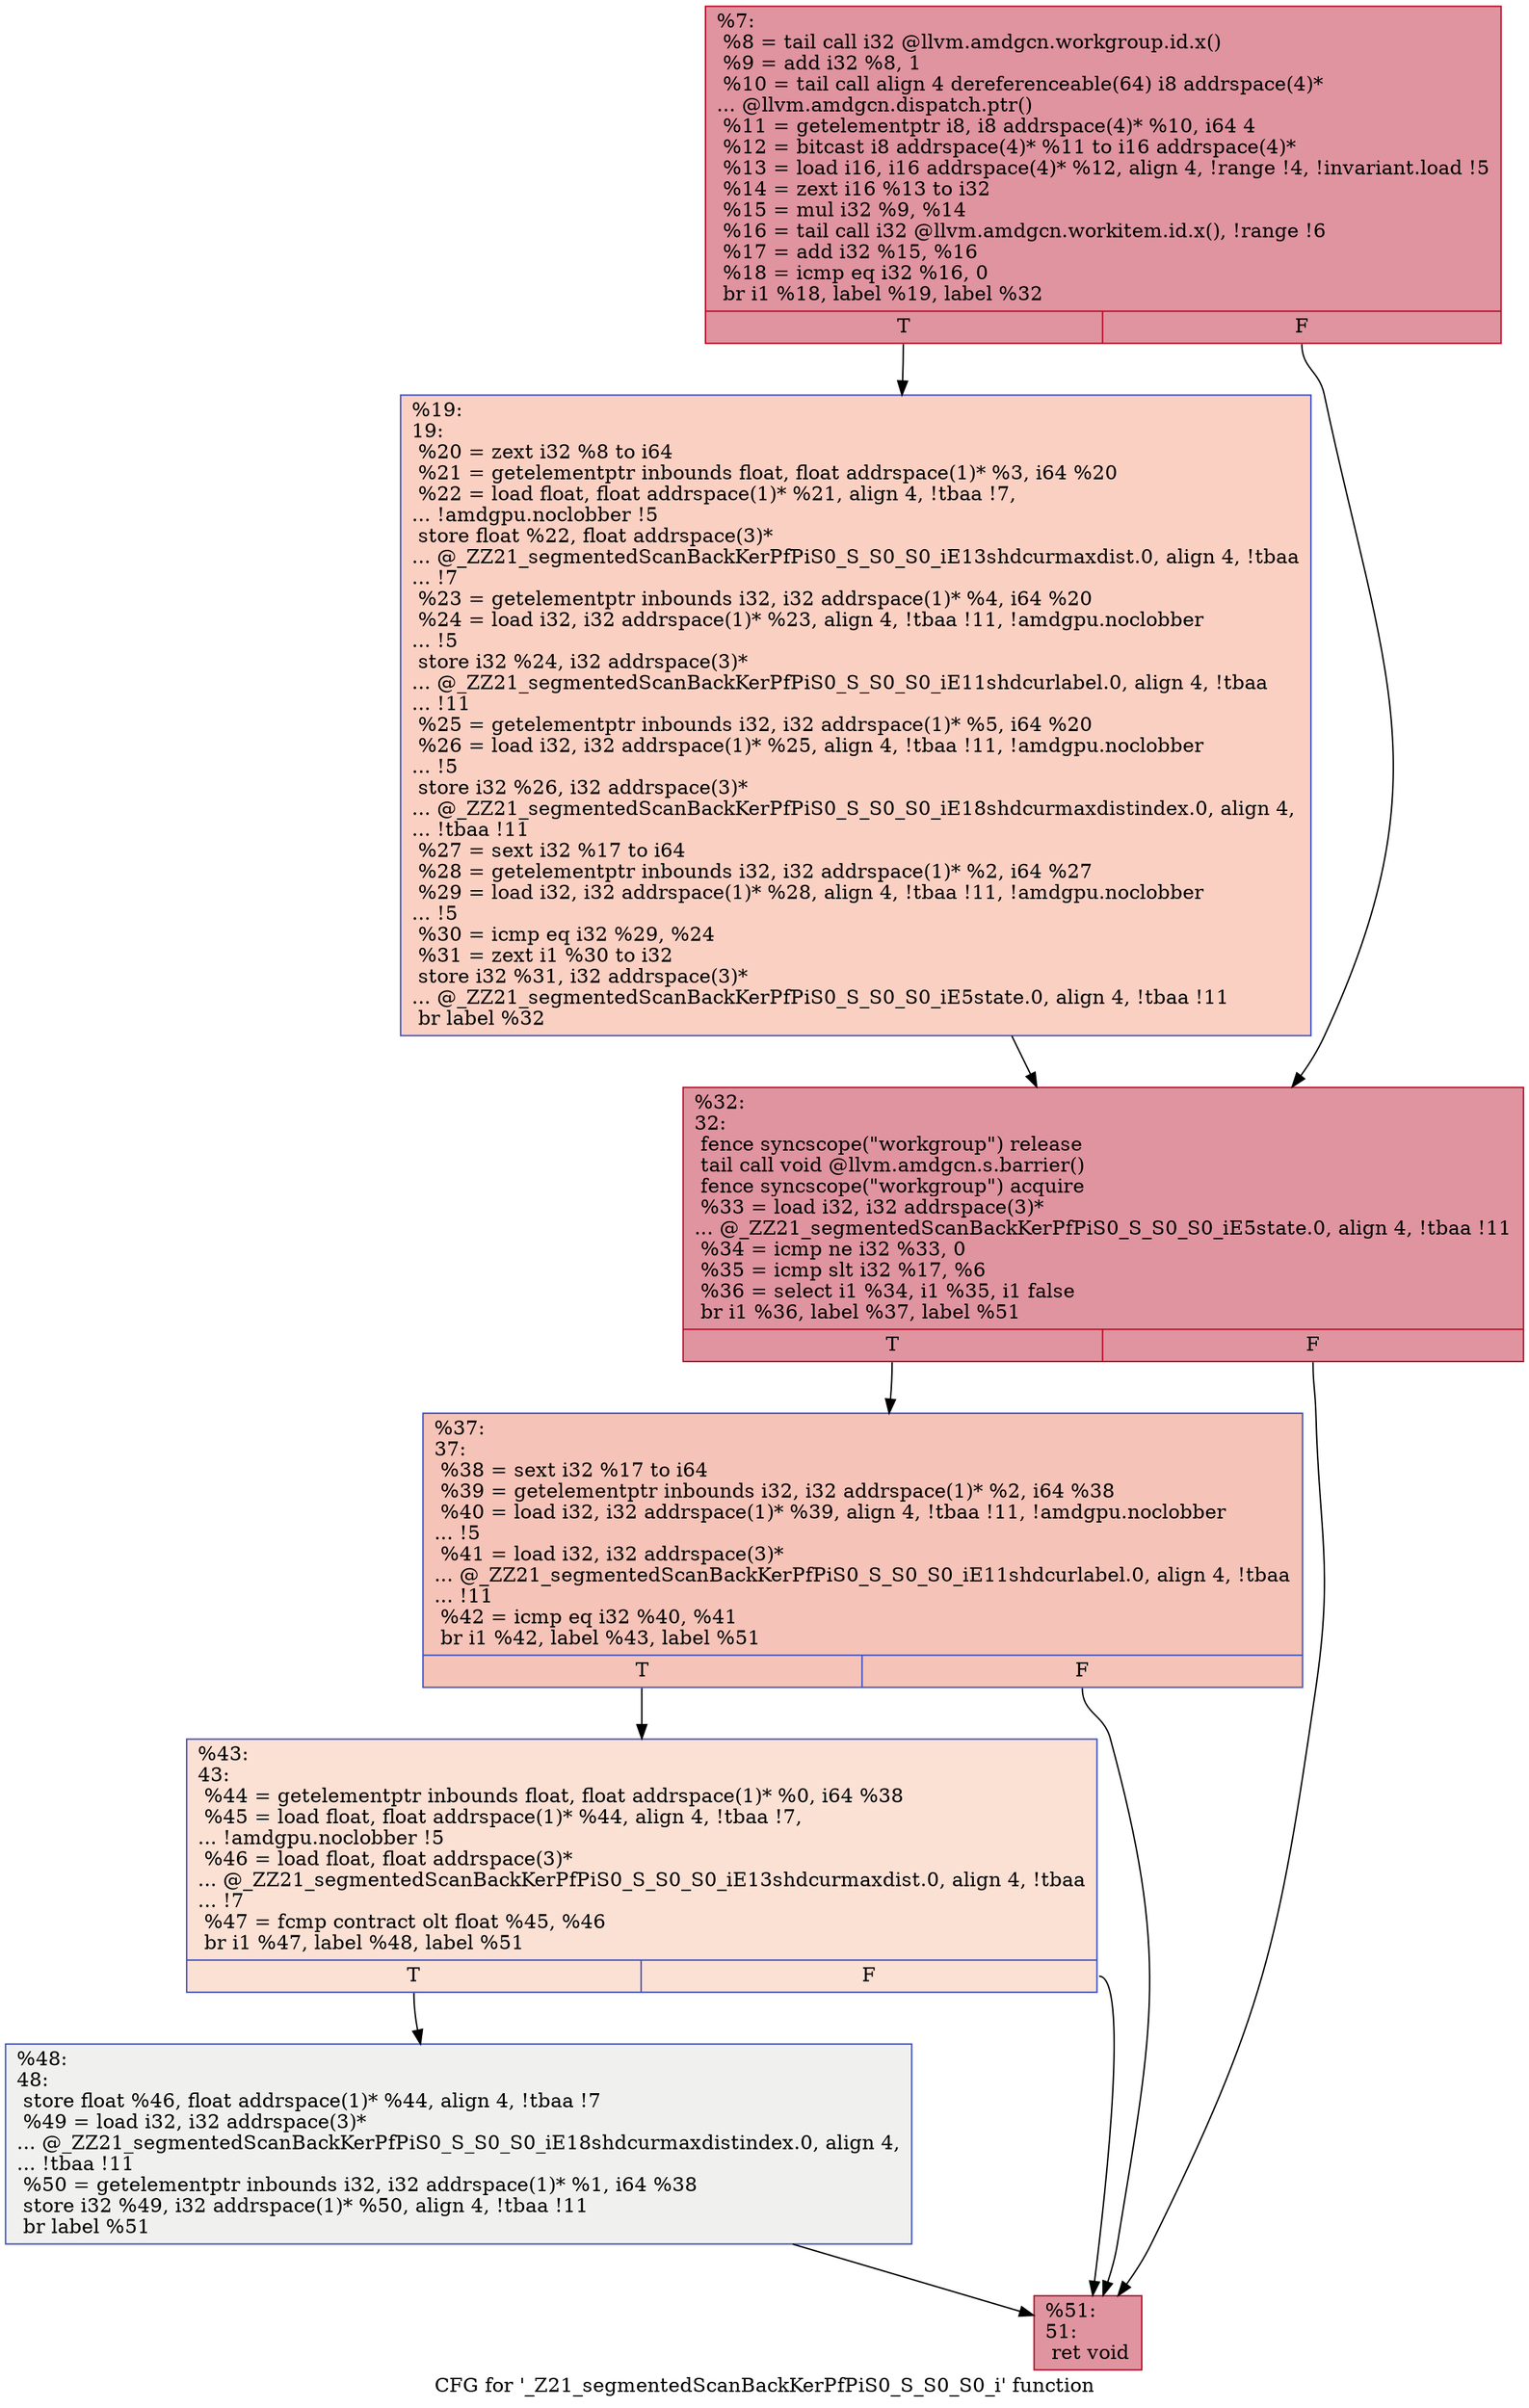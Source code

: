 digraph "CFG for '_Z21_segmentedScanBackKerPfPiS0_S_S0_S0_i' function" {
	label="CFG for '_Z21_segmentedScanBackKerPfPiS0_S_S0_S0_i' function";

	Node0x50ac5a0 [shape=record,color="#b70d28ff", style=filled, fillcolor="#b70d2870",label="{%7:\l  %8 = tail call i32 @llvm.amdgcn.workgroup.id.x()\l  %9 = add i32 %8, 1\l  %10 = tail call align 4 dereferenceable(64) i8 addrspace(4)*\l... @llvm.amdgcn.dispatch.ptr()\l  %11 = getelementptr i8, i8 addrspace(4)* %10, i64 4\l  %12 = bitcast i8 addrspace(4)* %11 to i16 addrspace(4)*\l  %13 = load i16, i16 addrspace(4)* %12, align 4, !range !4, !invariant.load !5\l  %14 = zext i16 %13 to i32\l  %15 = mul i32 %9, %14\l  %16 = tail call i32 @llvm.amdgcn.workitem.id.x(), !range !6\l  %17 = add i32 %15, %16\l  %18 = icmp eq i32 %16, 0\l  br i1 %18, label %19, label %32\l|{<s0>T|<s1>F}}"];
	Node0x50ac5a0:s0 -> Node0x50ae5f0;
	Node0x50ac5a0:s1 -> Node0x50ae680;
	Node0x50ae5f0 [shape=record,color="#3d50c3ff", style=filled, fillcolor="#f3947570",label="{%19:\l19:                                               \l  %20 = zext i32 %8 to i64\l  %21 = getelementptr inbounds float, float addrspace(1)* %3, i64 %20\l  %22 = load float, float addrspace(1)* %21, align 4, !tbaa !7,\l... !amdgpu.noclobber !5\l  store float %22, float addrspace(3)*\l... @_ZZ21_segmentedScanBackKerPfPiS0_S_S0_S0_iE13shdcurmaxdist.0, align 4, !tbaa\l... !7\l  %23 = getelementptr inbounds i32, i32 addrspace(1)* %4, i64 %20\l  %24 = load i32, i32 addrspace(1)* %23, align 4, !tbaa !11, !amdgpu.noclobber\l... !5\l  store i32 %24, i32 addrspace(3)*\l... @_ZZ21_segmentedScanBackKerPfPiS0_S_S0_S0_iE11shdcurlabel.0, align 4, !tbaa\l... !11\l  %25 = getelementptr inbounds i32, i32 addrspace(1)* %5, i64 %20\l  %26 = load i32, i32 addrspace(1)* %25, align 4, !tbaa !11, !amdgpu.noclobber\l... !5\l  store i32 %26, i32 addrspace(3)*\l... @_ZZ21_segmentedScanBackKerPfPiS0_S_S0_S0_iE18shdcurmaxdistindex.0, align 4,\l... !tbaa !11\l  %27 = sext i32 %17 to i64\l  %28 = getelementptr inbounds i32, i32 addrspace(1)* %2, i64 %27\l  %29 = load i32, i32 addrspace(1)* %28, align 4, !tbaa !11, !amdgpu.noclobber\l... !5\l  %30 = icmp eq i32 %29, %24\l  %31 = zext i1 %30 to i32\l  store i32 %31, i32 addrspace(3)*\l... @_ZZ21_segmentedScanBackKerPfPiS0_S_S0_S0_iE5state.0, align 4, !tbaa !11\l  br label %32\l}"];
	Node0x50ae5f0 -> Node0x50ae680;
	Node0x50ae680 [shape=record,color="#b70d28ff", style=filled, fillcolor="#b70d2870",label="{%32:\l32:                                               \l  fence syncscope(\"workgroup\") release\l  tail call void @llvm.amdgcn.s.barrier()\l  fence syncscope(\"workgroup\") acquire\l  %33 = load i32, i32 addrspace(3)*\l... @_ZZ21_segmentedScanBackKerPfPiS0_S_S0_S0_iE5state.0, align 4, !tbaa !11\l  %34 = icmp ne i32 %33, 0\l  %35 = icmp slt i32 %17, %6\l  %36 = select i1 %34, i1 %35, i1 false\l  br i1 %36, label %37, label %51\l|{<s0>T|<s1>F}}"];
	Node0x50ae680:s0 -> Node0x50b0da0;
	Node0x50ae680:s1 -> Node0x50b0e30;
	Node0x50b0da0 [shape=record,color="#3d50c3ff", style=filled, fillcolor="#e8765c70",label="{%37:\l37:                                               \l  %38 = sext i32 %17 to i64\l  %39 = getelementptr inbounds i32, i32 addrspace(1)* %2, i64 %38\l  %40 = load i32, i32 addrspace(1)* %39, align 4, !tbaa !11, !amdgpu.noclobber\l... !5\l  %41 = load i32, i32 addrspace(3)*\l... @_ZZ21_segmentedScanBackKerPfPiS0_S_S0_S0_iE11shdcurlabel.0, align 4, !tbaa\l... !11\l  %42 = icmp eq i32 %40, %41\l  br i1 %42, label %43, label %51\l|{<s0>T|<s1>F}}"];
	Node0x50b0da0:s0 -> Node0x50b1280;
	Node0x50b0da0:s1 -> Node0x50b0e30;
	Node0x50b1280 [shape=record,color="#3d50c3ff", style=filled, fillcolor="#f7b99e70",label="{%43:\l43:                                               \l  %44 = getelementptr inbounds float, float addrspace(1)* %0, i64 %38\l  %45 = load float, float addrspace(1)* %44, align 4, !tbaa !7,\l... !amdgpu.noclobber !5\l  %46 = load float, float addrspace(3)*\l... @_ZZ21_segmentedScanBackKerPfPiS0_S_S0_S0_iE13shdcurmaxdist.0, align 4, !tbaa\l... !7\l  %47 = fcmp contract olt float %45, %46\l  br i1 %47, label %48, label %51\l|{<s0>T|<s1>F}}"];
	Node0x50b1280:s0 -> Node0x50b15d0;
	Node0x50b1280:s1 -> Node0x50b0e30;
	Node0x50b15d0 [shape=record,color="#3d50c3ff", style=filled, fillcolor="#dedcdb70",label="{%48:\l48:                                               \l  store float %46, float addrspace(1)* %44, align 4, !tbaa !7\l  %49 = load i32, i32 addrspace(3)*\l... @_ZZ21_segmentedScanBackKerPfPiS0_S_S0_S0_iE18shdcurmaxdistindex.0, align 4,\l... !tbaa !11\l  %50 = getelementptr inbounds i32, i32 addrspace(1)* %1, i64 %38\l  store i32 %49, i32 addrspace(1)* %50, align 4, !tbaa !11\l  br label %51\l}"];
	Node0x50b15d0 -> Node0x50b0e30;
	Node0x50b0e30 [shape=record,color="#b70d28ff", style=filled, fillcolor="#b70d2870",label="{%51:\l51:                                               \l  ret void\l}"];
}
